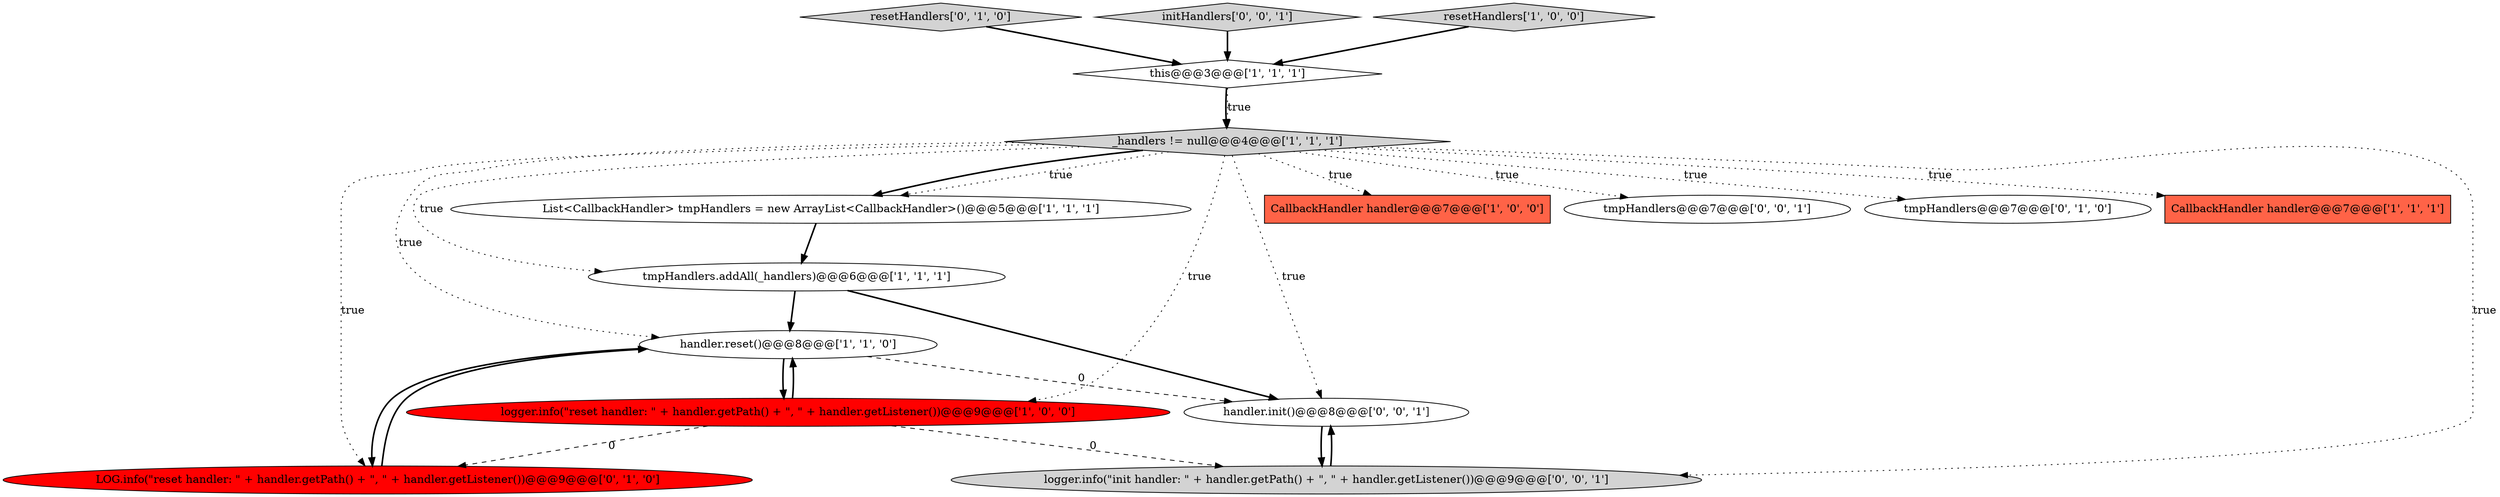 digraph {
7 [style = filled, label = "handler.reset()@@@8@@@['1', '1', '0']", fillcolor = white, shape = ellipse image = "AAA0AAABBB1BBB"];
11 [style = filled, label = "resetHandlers['0', '1', '0']", fillcolor = lightgray, shape = diamond image = "AAA0AAABBB2BBB"];
1 [style = filled, label = "CallbackHandler handler@@@7@@@['1', '0', '0']", fillcolor = tomato, shape = box image = "AAA0AAABBB1BBB"];
3 [style = filled, label = "tmpHandlers.addAll(_handlers)@@@6@@@['1', '1', '1']", fillcolor = white, shape = ellipse image = "AAA0AAABBB1BBB"];
12 [style = filled, label = "logger.info(\"init handler: \" + handler.getPath() + \", \" + handler.getListener())@@@9@@@['0', '0', '1']", fillcolor = lightgray, shape = ellipse image = "AAA0AAABBB3BBB"];
14 [style = filled, label = "tmpHandlers@@@7@@@['0', '0', '1']", fillcolor = white, shape = ellipse image = "AAA0AAABBB3BBB"];
15 [style = filled, label = "initHandlers['0', '0', '1']", fillcolor = lightgray, shape = diamond image = "AAA0AAABBB3BBB"];
2 [style = filled, label = "List<CallbackHandler> tmpHandlers = new ArrayList<CallbackHandler>()@@@5@@@['1', '1', '1']", fillcolor = white, shape = ellipse image = "AAA0AAABBB1BBB"];
13 [style = filled, label = "handler.init()@@@8@@@['0', '0', '1']", fillcolor = white, shape = ellipse image = "AAA0AAABBB3BBB"];
10 [style = filled, label = "tmpHandlers@@@7@@@['0', '1', '0']", fillcolor = white, shape = ellipse image = "AAA0AAABBB2BBB"];
6 [style = filled, label = "CallbackHandler handler@@@7@@@['1', '1', '1']", fillcolor = tomato, shape = box image = "AAA0AAABBB1BBB"];
8 [style = filled, label = "_handlers != null@@@4@@@['1', '1', '1']", fillcolor = lightgray, shape = diamond image = "AAA0AAABBB1BBB"];
4 [style = filled, label = "logger.info(\"reset handler: \" + handler.getPath() + \", \" + handler.getListener())@@@9@@@['1', '0', '0']", fillcolor = red, shape = ellipse image = "AAA1AAABBB1BBB"];
0 [style = filled, label = "resetHandlers['1', '0', '0']", fillcolor = lightgray, shape = diamond image = "AAA0AAABBB1BBB"];
5 [style = filled, label = "this@@@3@@@['1', '1', '1']", fillcolor = white, shape = diamond image = "AAA0AAABBB1BBB"];
9 [style = filled, label = "LOG.info(\"reset handler: \" + handler.getPath() + \", \" + handler.getListener())@@@9@@@['0', '1', '0']", fillcolor = red, shape = ellipse image = "AAA1AAABBB2BBB"];
5->8 [style = bold, label=""];
8->2 [style = dotted, label="true"];
2->3 [style = bold, label=""];
8->7 [style = dotted, label="true"];
7->4 [style = bold, label=""];
8->10 [style = dotted, label="true"];
9->7 [style = bold, label=""];
8->4 [style = dotted, label="true"];
8->3 [style = dotted, label="true"];
4->7 [style = bold, label=""];
15->5 [style = bold, label=""];
4->12 [style = dashed, label="0"];
7->9 [style = bold, label=""];
8->1 [style = dotted, label="true"];
12->13 [style = bold, label=""];
4->9 [style = dashed, label="0"];
11->5 [style = bold, label=""];
13->12 [style = bold, label=""];
8->6 [style = dotted, label="true"];
8->12 [style = dotted, label="true"];
8->2 [style = bold, label=""];
3->7 [style = bold, label=""];
8->14 [style = dotted, label="true"];
7->13 [style = dashed, label="0"];
3->13 [style = bold, label=""];
8->13 [style = dotted, label="true"];
8->9 [style = dotted, label="true"];
5->8 [style = dotted, label="true"];
0->5 [style = bold, label=""];
}
